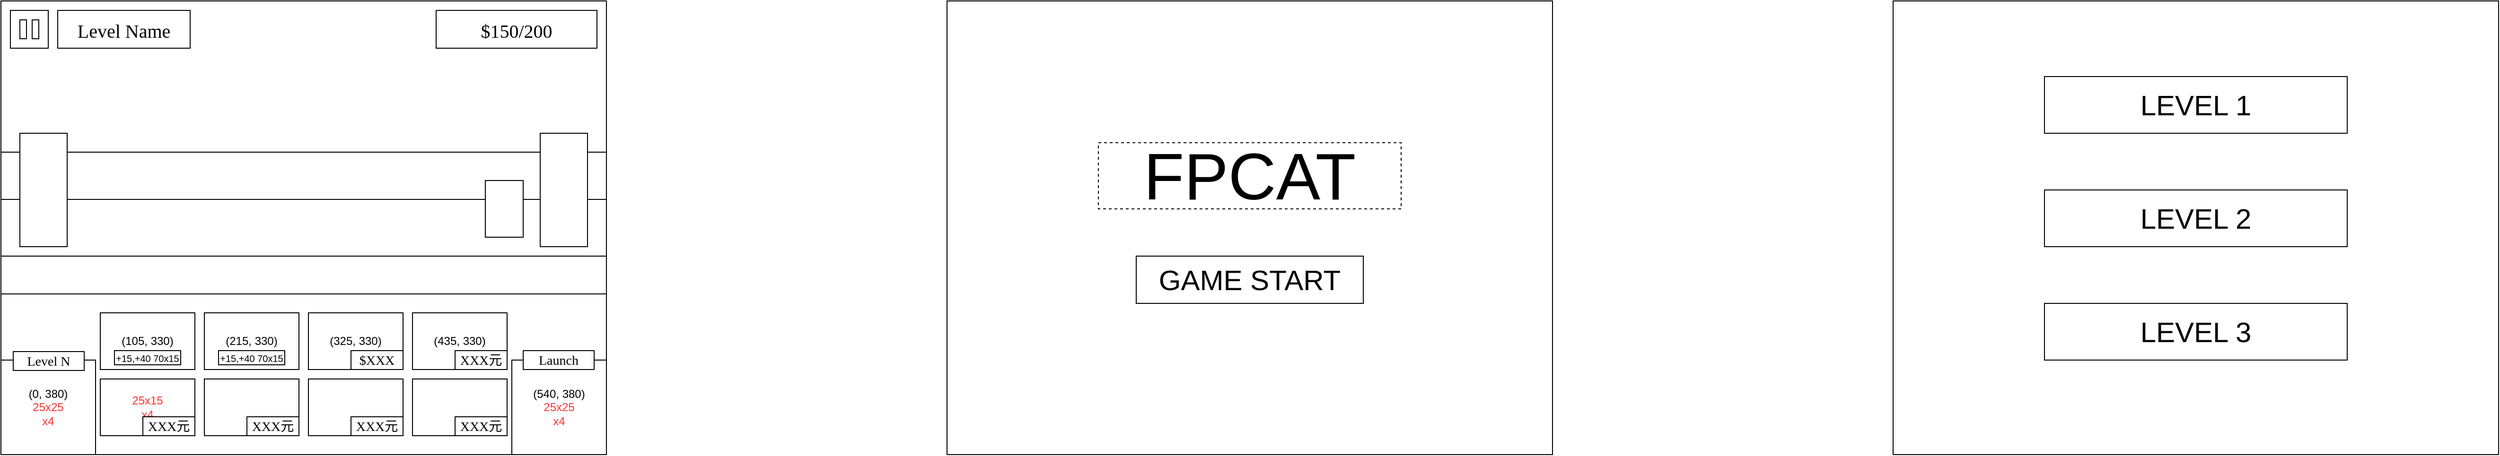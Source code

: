 <mxfile version="24.7.17">
  <diagram name="Page-1" id="tBIAlemMxgHySIvlNtww">
    <mxGraphModel dx="2052" dy="1486" grid="1" gridSize="10" guides="1" tooltips="1" connect="1" arrows="1" fold="1" page="1" pageScale="1" pageWidth="1920" pageHeight="1200" math="0" shadow="0">
      <root>
        <mxCell id="0" />
        <mxCell id="1" parent="0" />
        <mxCell id="5hbl4wRv4H9p2pOyox1n-1" value="" style="rounded=0;whiteSpace=wrap;html=1;fillColor=none;" vertex="1" parent="1">
          <mxGeometry width="640" height="480" as="geometry" />
        </mxCell>
        <mxCell id="5hbl4wRv4H9p2pOyox1n-37" value="" style="rounded=0;whiteSpace=wrap;html=1;" vertex="1" parent="1">
          <mxGeometry y="160" width="640" height="150" as="geometry" />
        </mxCell>
        <mxCell id="5hbl4wRv4H9p2pOyox1n-2" value="" style="rounded=0;whiteSpace=wrap;html=1;" vertex="1" parent="1">
          <mxGeometry y="310" width="640" height="170" as="geometry" />
        </mxCell>
        <mxCell id="5hbl4wRv4H9p2pOyox1n-3" value="&lt;div&gt;(0, 380)&lt;/div&gt;&lt;font color=&quot;#ff3333&quot;&gt;25x25&lt;/font&gt;&lt;div&gt;&lt;font color=&quot;#ff3333&quot;&gt;x4&lt;/font&gt;&lt;/div&gt;" style="whiteSpace=wrap;html=1;aspect=fixed;" vertex="1" parent="1">
          <mxGeometry y="380" width="100" height="100" as="geometry" />
        </mxCell>
        <mxCell id="5hbl4wRv4H9p2pOyox1n-4" value="&lt;div&gt;(540, 380)&lt;font color=&quot;#ff3333&quot;&gt;&lt;br&gt;&lt;/font&gt;&lt;/div&gt;&lt;font color=&quot;#ff3333&quot;&gt;25x25&lt;/font&gt;&lt;div&gt;&lt;font color=&quot;#ff3333&quot;&gt;x4&lt;/font&gt;&lt;/div&gt;" style="whiteSpace=wrap;html=1;aspect=fixed;" vertex="1" parent="1">
          <mxGeometry x="540" y="380" width="100" height="100" as="geometry" />
        </mxCell>
        <mxCell id="5hbl4wRv4H9p2pOyox1n-6" value="(105, 330)" style="rounded=0;whiteSpace=wrap;html=1;" vertex="1" parent="1">
          <mxGeometry x="105" y="330" width="100" height="60" as="geometry" />
        </mxCell>
        <mxCell id="5hbl4wRv4H9p2pOyox1n-7" value="(215, 330)" style="rounded=0;whiteSpace=wrap;html=1;" vertex="1" parent="1">
          <mxGeometry x="215" y="330" width="100" height="60" as="geometry" />
        </mxCell>
        <mxCell id="5hbl4wRv4H9p2pOyox1n-10" value="(325, 330)" style="rounded=0;whiteSpace=wrap;html=1;" vertex="1" parent="1">
          <mxGeometry x="325" y="330" width="100" height="60" as="geometry" />
        </mxCell>
        <mxCell id="5hbl4wRv4H9p2pOyox1n-11" value="(435, 330)" style="rounded=0;whiteSpace=wrap;html=1;" vertex="1" parent="1">
          <mxGeometry x="435" y="330" width="100" height="60" as="geometry" />
        </mxCell>
        <mxCell id="5hbl4wRv4H9p2pOyox1n-12" value="&lt;font color=&quot;#ff3333&quot;&gt;25x15&lt;/font&gt;&lt;div&gt;&lt;font color=&quot;#ff3333&quot;&gt;x4&lt;/font&gt;&lt;/div&gt;" style="rounded=0;whiteSpace=wrap;html=1;" vertex="1" parent="1">
          <mxGeometry x="105" y="400" width="100" height="60" as="geometry" />
        </mxCell>
        <mxCell id="5hbl4wRv4H9p2pOyox1n-13" value="" style="rounded=0;whiteSpace=wrap;html=1;" vertex="1" parent="1">
          <mxGeometry x="215" y="400" width="100" height="60" as="geometry" />
        </mxCell>
        <mxCell id="5hbl4wRv4H9p2pOyox1n-14" value="" style="rounded=0;whiteSpace=wrap;html=1;" vertex="1" parent="1">
          <mxGeometry x="325" y="400" width="100" height="60" as="geometry" />
        </mxCell>
        <mxCell id="5hbl4wRv4H9p2pOyox1n-15" value="" style="rounded=0;whiteSpace=wrap;html=1;" vertex="1" parent="1">
          <mxGeometry x="435" y="400" width="100" height="60" as="geometry" />
        </mxCell>
        <mxCell id="5hbl4wRv4H9p2pOyox1n-19" value="&lt;p style=&quot;line-height: 0%; margin-top: 18px; margin-bottom: 12px;&quot;&gt;&lt;font style=&quot;font-size: 20px;&quot; face=&quot;Fira Code&quot;&gt;$150/200&lt;/font&gt;&lt;/p&gt;" style="rounded=0;whiteSpace=wrap;html=1;align=center;" vertex="1" parent="1">
          <mxGeometry x="460" y="10" width="170" height="40" as="geometry" />
        </mxCell>
        <mxCell id="5hbl4wRv4H9p2pOyox1n-20" value="" style="ellipse;whiteSpace=wrap;html=1;aspect=fixed;" vertex="1" parent="1">
          <mxGeometry x="10" y="10" width="40" height="40" as="geometry" />
        </mxCell>
        <mxCell id="5hbl4wRv4H9p2pOyox1n-21" value="&lt;p style=&quot;line-height: 0%; margin-top: 18px; margin-bottom: 12px;&quot;&gt;&lt;font face=&quot;Fira Code&quot;&gt;&lt;span style=&quot;font-size: 20px;&quot;&gt;Level Name&lt;/span&gt;&lt;/font&gt;&lt;/p&gt;" style="rounded=0;whiteSpace=wrap;html=1;align=center;" vertex="1" parent="1">
          <mxGeometry x="60" y="10" width="140" height="40" as="geometry" />
        </mxCell>
        <mxCell id="5hbl4wRv4H9p2pOyox1n-22" value="&lt;p style=&quot;line-height: 0%; margin-top: 12px; margin-bottom: 12px; font-size: 14px;&quot;&gt;&lt;font style=&quot;font-size: 14px;&quot; face=&quot;Fira Code&quot;&gt;&lt;span style=&quot;font-size: 14px;&quot;&gt;Level N&lt;/span&gt;&lt;/font&gt;&lt;/p&gt;" style="rounded=0;whiteSpace=wrap;html=1;align=center;fontSize=14;spacing=0;" vertex="1" parent="1">
          <mxGeometry x="13" y="371" width="75" height="20" as="geometry" />
        </mxCell>
        <mxCell id="5hbl4wRv4H9p2pOyox1n-23" value="&lt;p style=&quot;line-height: 0%; margin-top: 12px; margin-bottom: 12px; font-size: 14px;&quot;&gt;&lt;font face=&quot;Fira Code&quot;&gt;Launch&lt;/font&gt;&lt;/p&gt;" style="rounded=0;whiteSpace=wrap;html=1;align=center;fontSize=14;spacing=0;" vertex="1" parent="1">
          <mxGeometry x="552" y="370" width="75" height="20" as="geometry" />
        </mxCell>
        <mxCell id="5hbl4wRv4H9p2pOyox1n-25" value="&lt;p style=&quot;line-height: 0%; margin-top: 12px; margin-bottom: 12px; font-size: 14px;&quot;&gt;&lt;font face=&quot;Fira Code&quot;&gt;XXX元&lt;/font&gt;&lt;/p&gt;" style="rounded=0;whiteSpace=wrap;html=1;align=center;fontSize=14;spacing=0;" vertex="1" parent="1">
          <mxGeometry x="150" y="440" width="55" height="20" as="geometry" />
        </mxCell>
        <mxCell id="5hbl4wRv4H9p2pOyox1n-27" value="&lt;p style=&quot;line-height: 0%; margin-top: 12px; margin-bottom: 12px; font-size: 14px;&quot;&gt;&lt;font face=&quot;Fira Code&quot;&gt;XXX元&lt;/font&gt;&lt;/p&gt;" style="rounded=0;whiteSpace=wrap;html=1;align=center;fontSize=14;spacing=0;" vertex="1" parent="1">
          <mxGeometry x="260" y="440" width="55" height="20" as="geometry" />
        </mxCell>
        <mxCell id="5hbl4wRv4H9p2pOyox1n-28" value="&lt;p style=&quot;line-height: 0%; margin-top: 12px; margin-bottom: 12px; font-size: 14px;&quot;&gt;&lt;font face=&quot;Fira Code&quot;&gt;$XXX&lt;/font&gt;&lt;/p&gt;" style="rounded=0;whiteSpace=wrap;html=1;align=center;fontSize=14;spacing=0;" vertex="1" parent="1">
          <mxGeometry x="370" y="370" width="55" height="20" as="geometry" />
        </mxCell>
        <mxCell id="5hbl4wRv4H9p2pOyox1n-29" value="&lt;p style=&quot;line-height: 0%; margin-top: 12px; margin-bottom: 12px; font-size: 14px;&quot;&gt;&lt;font face=&quot;Fira Code&quot;&gt;XXX元&lt;/font&gt;&lt;/p&gt;" style="rounded=0;whiteSpace=wrap;html=1;align=center;fontSize=14;spacing=0;" vertex="1" parent="1">
          <mxGeometry x="370" y="440" width="55" height="20" as="geometry" />
        </mxCell>
        <mxCell id="5hbl4wRv4H9p2pOyox1n-30" value="&lt;p style=&quot;line-height: 0%; margin-top: 12px; margin-bottom: 12px; font-size: 14px;&quot;&gt;&lt;font face=&quot;Fira Code&quot;&gt;XXX元&lt;/font&gt;&lt;/p&gt;" style="rounded=0;whiteSpace=wrap;html=1;align=center;fontSize=14;spacing=0;" vertex="1" parent="1">
          <mxGeometry x="480" y="370" width="55" height="20" as="geometry" />
        </mxCell>
        <mxCell id="5hbl4wRv4H9p2pOyox1n-31" value="&lt;p style=&quot;line-height: 0%; margin-top: 12px; margin-bottom: 12px; font-size: 14px;&quot;&gt;&lt;font face=&quot;Fira Code&quot;&gt;XXX元&lt;/font&gt;&lt;/p&gt;" style="rounded=0;whiteSpace=wrap;html=1;align=center;fontSize=14;spacing=0;" vertex="1" parent="1">
          <mxGeometry x="480" y="440" width="55" height="20" as="geometry" />
        </mxCell>
        <mxCell id="5hbl4wRv4H9p2pOyox1n-32" value="+15,+40 70x15" style="rounded=0;whiteSpace=wrap;html=1;fontSize=10;" vertex="1" parent="1">
          <mxGeometry x="120" y="370" width="70" height="15" as="geometry" />
        </mxCell>
        <mxCell id="5hbl4wRv4H9p2pOyox1n-33" value="&lt;span style=&quot;font-size: 10px;&quot;&gt;+15,+40 70x15&lt;/span&gt;" style="rounded=0;whiteSpace=wrap;html=1;" vertex="1" parent="1">
          <mxGeometry x="230" y="370" width="70" height="15" as="geometry" />
        </mxCell>
        <mxCell id="5hbl4wRv4H9p2pOyox1n-34" value="" style="rounded=0;whiteSpace=wrap;html=1;" vertex="1" parent="1">
          <mxGeometry y="210" width="640" height="60" as="geometry" />
        </mxCell>
        <mxCell id="5hbl4wRv4H9p2pOyox1n-35" value="" style="rounded=0;whiteSpace=wrap;html=1;" vertex="1" parent="1">
          <mxGeometry x="20" y="140" width="50" height="120" as="geometry" />
        </mxCell>
        <mxCell id="5hbl4wRv4H9p2pOyox1n-52" value="" style="rounded=0;whiteSpace=wrap;html=1;" vertex="1" parent="1">
          <mxGeometry x="10" y="10" width="40" height="40" as="geometry" />
        </mxCell>
        <mxCell id="5hbl4wRv4H9p2pOyox1n-36" value="" style="rounded=0;whiteSpace=wrap;html=1;" vertex="1" parent="1">
          <mxGeometry x="570" y="140" width="50" height="120" as="geometry" />
        </mxCell>
        <mxCell id="5hbl4wRv4H9p2pOyox1n-38" value="" style="rounded=0;whiteSpace=wrap;html=1;" vertex="1" parent="1">
          <mxGeometry x="20" y="20" width="7" height="20" as="geometry" />
        </mxCell>
        <mxCell id="5hbl4wRv4H9p2pOyox1n-39" value="" style="rounded=0;whiteSpace=wrap;html=1;" vertex="1" parent="1">
          <mxGeometry x="33" y="20" width="7" height="20" as="geometry" />
        </mxCell>
        <mxCell id="5hbl4wRv4H9p2pOyox1n-41" value="" style="rounded=0;whiteSpace=wrap;html=1;fillColor=none;" vertex="1" parent="1">
          <mxGeometry x="1000" width="640" height="480" as="geometry" />
        </mxCell>
        <mxCell id="5hbl4wRv4H9p2pOyox1n-42" value="&lt;font style=&quot;font-size: 70px;&quot;&gt;FPCAT&lt;/font&gt;" style="rounded=0;whiteSpace=wrap;html=1;fillColor=none;strokeColor=default;dashed=1;fontSize=70;" vertex="1" parent="1">
          <mxGeometry x="1160" y="150" width="320" height="70" as="geometry" />
        </mxCell>
        <mxCell id="5hbl4wRv4H9p2pOyox1n-43" value="&lt;font style=&quot;font-size: 30px;&quot;&gt;GAME START&lt;/font&gt;" style="rounded=0;whiteSpace=wrap;html=1;fontSize=30;" vertex="1" parent="1">
          <mxGeometry x="1200" y="270" width="240" height="50" as="geometry" />
        </mxCell>
        <mxCell id="5hbl4wRv4H9p2pOyox1n-44" value="" style="rounded=0;whiteSpace=wrap;html=1;fillColor=none;" vertex="1" parent="1">
          <mxGeometry x="2000" width="640" height="480" as="geometry" />
        </mxCell>
        <mxCell id="5hbl4wRv4H9p2pOyox1n-45" value="&lt;font style=&quot;font-size: 30px;&quot;&gt;LEVEL 1&lt;/font&gt;" style="rounded=0;whiteSpace=wrap;html=1;fontSize=30;" vertex="1" parent="1">
          <mxGeometry x="2160" y="80" width="320" height="60" as="geometry" />
        </mxCell>
        <mxCell id="5hbl4wRv4H9p2pOyox1n-46" value="&lt;font style=&quot;font-size: 30px;&quot;&gt;LEVEL 2&lt;/font&gt;" style="rounded=0;whiteSpace=wrap;html=1;fontSize=30;" vertex="1" parent="1">
          <mxGeometry x="2160" y="200" width="320" height="60" as="geometry" />
        </mxCell>
        <mxCell id="5hbl4wRv4H9p2pOyox1n-47" value="&lt;font style=&quot;font-size: 30px;&quot;&gt;LEVEL 3&lt;/font&gt;" style="rounded=0;whiteSpace=wrap;html=1;fontSize=30;" vertex="1" parent="1">
          <mxGeometry x="2160" y="320" width="320" height="60" as="geometry" />
        </mxCell>
        <mxCell id="5hbl4wRv4H9p2pOyox1n-50" value="" style="rounded=0;whiteSpace=wrap;html=1;" vertex="1" parent="1">
          <mxGeometry x="512" y="190" width="40" height="60" as="geometry" />
        </mxCell>
      </root>
    </mxGraphModel>
  </diagram>
</mxfile>

